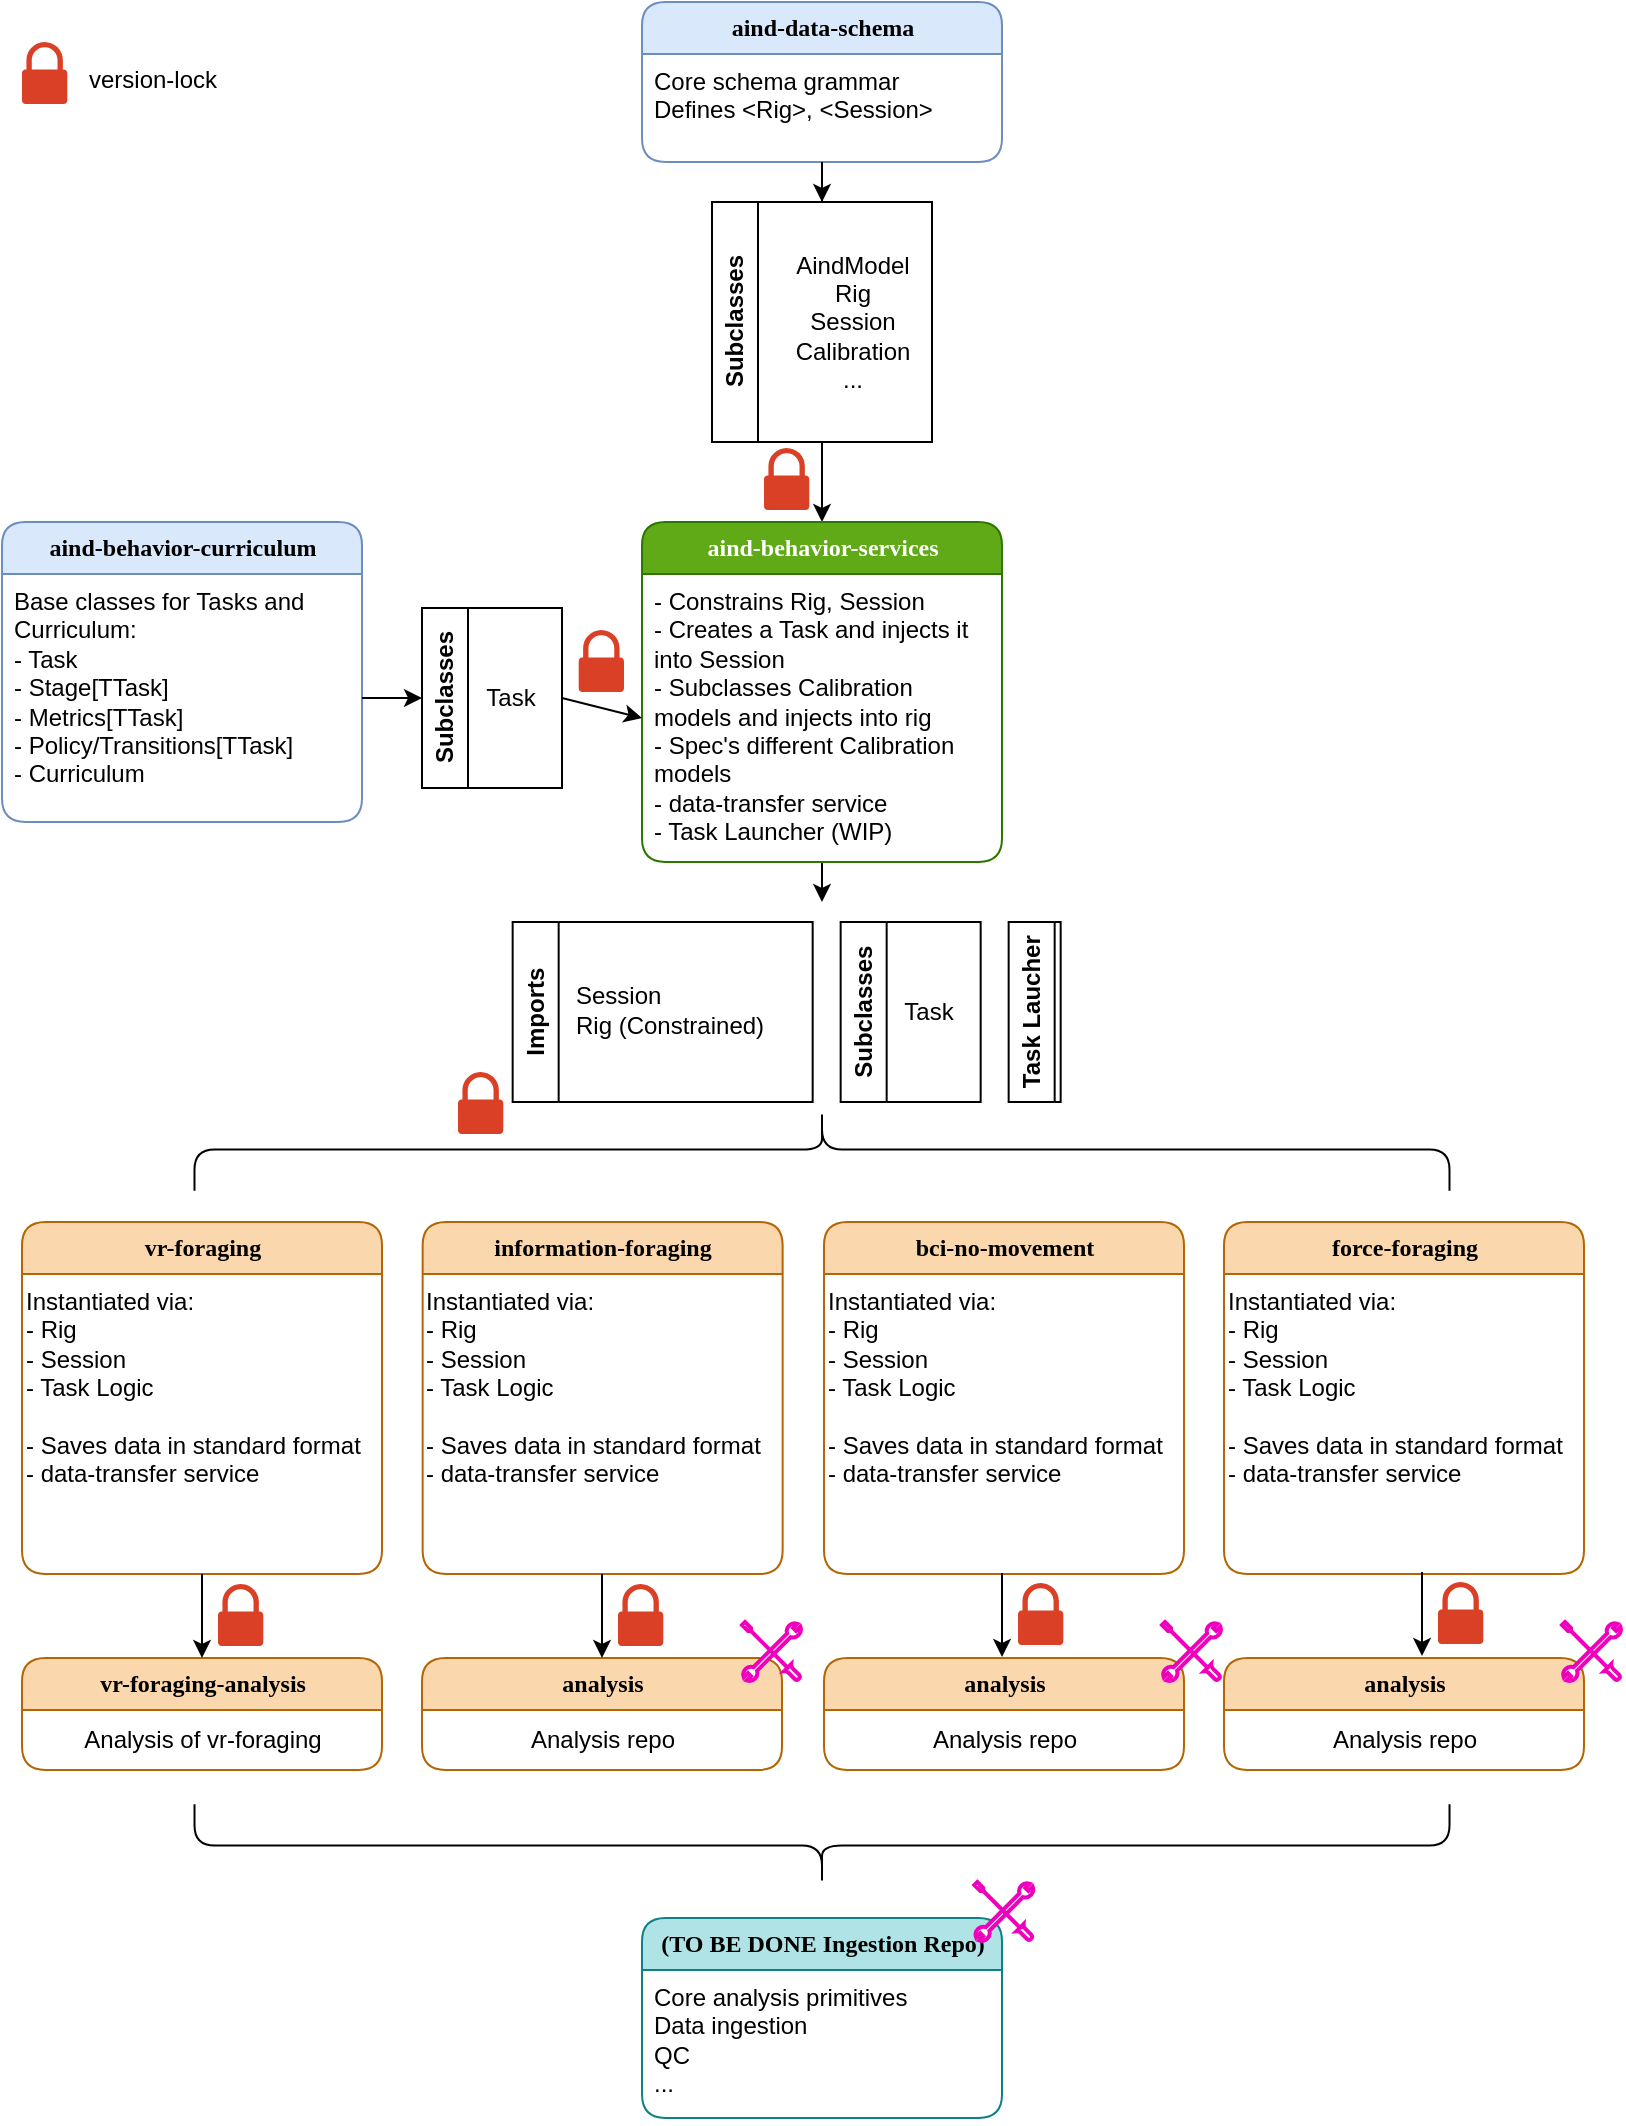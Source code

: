 <mxfile version="24.0.7" type="device">
  <diagram id="C5RBs43oDa-KdzZeNtuy" name="Page-1">
    <mxGraphModel dx="1221" dy="679" grid="1" gridSize="10" guides="1" tooltips="1" connect="1" arrows="1" fold="1" page="1" pageScale="1" pageWidth="827" pageHeight="1169" math="0" shadow="0">
      <root>
        <mxCell id="WIyWlLk6GJQsqaUBKTNV-0" />
        <mxCell id="WIyWlLk6GJQsqaUBKTNV-1" parent="WIyWlLk6GJQsqaUBKTNV-0" />
        <mxCell id="9tKmkYN3VSaNVDcuLfuS-21" style="edgeStyle=orthogonalEdgeStyle;rounded=0;orthogonalLoop=1;jettySize=auto;html=1;entryX=0.5;entryY=0;entryDx=0;entryDy=0;" parent="WIyWlLk6GJQsqaUBKTNV-1" source="9tKmkYN3VSaNVDcuLfuS-33" target="9tKmkYN3VSaNVDcuLfuS-25" edge="1">
          <mxGeometry relative="1" as="geometry">
            <mxPoint x="420" y="222" as="targetPoint" />
          </mxGeometry>
        </mxCell>
        <UserObject label="aind-data-schema" link="https://github.com/AllenNeuralDynamics/aind-data-schema" linkTarget="_blank" id="9tKmkYN3VSaNVDcuLfuS-0">
          <mxCell style="swimlane;fontStyle=1;childLayout=stackLayout;horizontal=1;startSize=26;fillColor=#dae8fc;horizontalStack=0;resizeParent=1;resizeParentMax=0;resizeLast=0;collapsible=1;marginBottom=0;html=1;strokeColor=#6c8ebf;strokeWidth=1;rounded=1;shadow=0;glass=0;fontFamily=Tahoma;fontSize=12;align=center;" parent="WIyWlLk6GJQsqaUBKTNV-1" vertex="1">
            <mxGeometry x="330" y="70" width="180" height="80" as="geometry" />
          </mxCell>
        </UserObject>
        <mxCell id="9tKmkYN3VSaNVDcuLfuS-1" value="Core schema grammar&lt;div&gt;Defines &amp;lt;Rig&amp;gt;, &amp;lt;Session&amp;gt;&lt;/div&gt;" style="text;strokeColor=none;fillColor=none;align=left;verticalAlign=top;spacingLeft=4;spacingRight=4;overflow=hidden;rotatable=0;points=[[0,0.5],[1,0.5]];portConstraint=eastwest;whiteSpace=wrap;html=1;" parent="9tKmkYN3VSaNVDcuLfuS-0" vertex="1">
          <mxGeometry y="26" width="180" height="54" as="geometry" />
        </mxCell>
        <UserObject label="aind-behavior-curriculum" link="https://github.com/AllenNeuralDynamics/aind-behavior-curriculum" id="9tKmkYN3VSaNVDcuLfuS-4">
          <mxCell style="swimlane;fontStyle=1;childLayout=stackLayout;horizontal=1;startSize=26;fillColor=#dae8fc;horizontalStack=0;resizeParent=1;resizeParentMax=0;resizeLast=0;collapsible=1;marginBottom=0;html=1;strokeColor=#6c8ebf;strokeWidth=1;rounded=1;shadow=0;glass=0;fontFamily=Tahoma;fontSize=12;align=center;" parent="WIyWlLk6GJQsqaUBKTNV-1" vertex="1">
            <mxGeometry x="10" y="330" width="180" height="150" as="geometry" />
          </mxCell>
        </UserObject>
        <mxCell id="9tKmkYN3VSaNVDcuLfuS-5" value="Base classes for Tasks and Curriculum:&lt;div&gt;- Task&lt;div&gt;- Stage[T&lt;span style=&quot;background-color: initial;&quot;&gt;Task]&lt;/span&gt;&lt;/div&gt;&lt;div&gt;- Metrics[TTask]&lt;/div&gt;&lt;div&gt;- Policy/Transitions[TTask]&lt;/div&gt;&lt;div&gt;- Curriculum&lt;/div&gt;&lt;div&gt;&lt;div&gt;&lt;br&gt;&lt;/div&gt;&lt;/div&gt;&lt;/div&gt;" style="text;strokeColor=none;fillColor=none;align=left;verticalAlign=top;spacingLeft=4;spacingRight=4;overflow=hidden;rotatable=0;points=[[0,0.5],[1,0.5]];portConstraint=eastwest;whiteSpace=wrap;html=1;imageWidth=46;" parent="9tKmkYN3VSaNVDcuLfuS-4" vertex="1">
          <mxGeometry y="26" width="180" height="124" as="geometry" />
        </mxCell>
        <mxCell id="9tKmkYN3VSaNVDcuLfuS-71" style="edgeStyle=none;rounded=0;orthogonalLoop=1;jettySize=auto;html=1;exitX=0.5;exitY=1;exitDx=0;exitDy=0;" parent="WIyWlLk6GJQsqaUBKTNV-1" source="9tKmkYN3VSaNVDcuLfuS-25" edge="1">
          <mxGeometry relative="1" as="geometry">
            <mxPoint x="420" y="520" as="targetPoint" />
          </mxGeometry>
        </mxCell>
        <UserObject label="aind-behavior-services" link="https://github.com/AllenNeuralDynamics/Aind.Behavior.Services" linkTarget="_blank" id="9tKmkYN3VSaNVDcuLfuS-25">
          <mxCell style="swimlane;fontStyle=1;childLayout=stackLayout;horizontal=1;startSize=26;fillColor=#60a917;horizontalStack=0;resizeParent=1;resizeParentMax=0;resizeLast=0;collapsible=1;marginBottom=0;html=1;strokeColor=#2D7600;strokeWidth=1;rounded=1;shadow=0;glass=0;fontFamily=Tahoma;fontSize=12;align=center;fontColor=#ffffff;" parent="WIyWlLk6GJQsqaUBKTNV-1" vertex="1">
            <mxGeometry x="330" y="330" width="180" height="170" as="geometry" />
          </mxCell>
        </UserObject>
        <mxCell id="9tKmkYN3VSaNVDcuLfuS-26" value="- Constrains Rig, Session&lt;div&gt;- Creates a Task and injects it into Session&lt;/div&gt;&lt;div&gt;- Subclasses Calibration models and injects into rig&lt;/div&gt;&lt;div&gt;- Spec&#39;s different Calibration models&lt;/div&gt;&lt;div&gt;- data-transfer service&lt;/div&gt;&lt;div&gt;- Task Launcher (WIP)&lt;/div&gt;" style="text;strokeColor=none;fillColor=none;align=left;verticalAlign=top;spacingLeft=4;spacingRight=4;overflow=hidden;rotatable=0;points=[[0,0.5],[1,0.5]];portConstraint=eastwest;whiteSpace=wrap;html=1;" parent="9tKmkYN3VSaNVDcuLfuS-25" vertex="1">
          <mxGeometry y="26" width="180" height="144" as="geometry" />
        </mxCell>
        <mxCell id="9tKmkYN3VSaNVDcuLfuS-29" value="" style="sketch=0;pointerEvents=1;shadow=0;dashed=0;html=1;strokeColor=none;labelPosition=center;verticalLabelPosition=bottom;verticalAlign=top;outlineConnect=0;align=center;shape=mxgraph.office.security.lock_protected;fillColor=#DA4026;" parent="WIyWlLk6GJQsqaUBKTNV-1" vertex="1">
          <mxGeometry x="391" y="293" width="22.65" height="31" as="geometry" />
        </mxCell>
        <mxCell id="9tKmkYN3VSaNVDcuLfuS-39" value="" style="edgeStyle=orthogonalEdgeStyle;rounded=0;orthogonalLoop=1;jettySize=auto;html=1;entryX=0.5;entryY=0;entryDx=0;entryDy=0;" parent="WIyWlLk6GJQsqaUBKTNV-1" source="9tKmkYN3VSaNVDcuLfuS-0" target="9tKmkYN3VSaNVDcuLfuS-33" edge="1">
          <mxGeometry relative="1" as="geometry">
            <mxPoint x="420" y="150" as="sourcePoint" />
            <mxPoint x="420" y="330" as="targetPoint" />
          </mxGeometry>
        </mxCell>
        <mxCell id="9tKmkYN3VSaNVDcuLfuS-33" value="Subclasses" style="swimlane;horizontal=0;whiteSpace=wrap;html=1;" parent="WIyWlLk6GJQsqaUBKTNV-1" vertex="1">
          <mxGeometry x="365" y="170" width="110" height="120" as="geometry">
            <mxRectangle x="100" y="400" width="40" height="90" as="alternateBounds" />
          </mxGeometry>
        </mxCell>
        <mxCell id="9tKmkYN3VSaNVDcuLfuS-36" value="AindModel&lt;div&gt;Rig&lt;/div&gt;&lt;div&gt;Session&lt;/div&gt;&lt;div&gt;Calibration&lt;/div&gt;&lt;div&gt;...&lt;/div&gt;" style="text;html=1;align=center;verticalAlign=middle;resizable=0;points=[];autosize=1;strokeColor=none;fillColor=none;" parent="9tKmkYN3VSaNVDcuLfuS-33" vertex="1">
          <mxGeometry x="30" y="15" width="80" height="90" as="geometry" />
        </mxCell>
        <mxCell id="9tKmkYN3VSaNVDcuLfuS-47" style="edgeStyle=none;rounded=0;orthogonalLoop=1;jettySize=auto;html=1;exitX=1;exitY=0.5;exitDx=0;exitDy=0;entryX=0;entryY=0.5;entryDx=0;entryDy=0;" parent="WIyWlLk6GJQsqaUBKTNV-1" source="9tKmkYN3VSaNVDcuLfuS-41" target="9tKmkYN3VSaNVDcuLfuS-26" edge="1">
          <mxGeometry relative="1" as="geometry" />
        </mxCell>
        <mxCell id="9tKmkYN3VSaNVDcuLfuS-41" value="Subclasses" style="swimlane;horizontal=0;whiteSpace=wrap;html=1;" parent="WIyWlLk6GJQsqaUBKTNV-1" vertex="1">
          <mxGeometry x="220" y="373" width="70" height="90" as="geometry">
            <mxRectangle x="100" y="400" width="40" height="90" as="alternateBounds" />
          </mxGeometry>
        </mxCell>
        <mxCell id="9tKmkYN3VSaNVDcuLfuS-42" value="Task" style="text;html=1;align=center;verticalAlign=middle;resizable=0;points=[];autosize=1;strokeColor=none;fillColor=none;" parent="9tKmkYN3VSaNVDcuLfuS-41" vertex="1">
          <mxGeometry x="18.65" y="30" width="50" height="30" as="geometry" />
        </mxCell>
        <mxCell id="9tKmkYN3VSaNVDcuLfuS-46" style="edgeStyle=none;rounded=0;orthogonalLoop=1;jettySize=auto;html=1;exitX=1;exitY=0.5;exitDx=0;exitDy=0;entryX=0;entryY=0.5;entryDx=0;entryDy=0;" parent="WIyWlLk6GJQsqaUBKTNV-1" source="9tKmkYN3VSaNVDcuLfuS-5" target="9tKmkYN3VSaNVDcuLfuS-41" edge="1">
          <mxGeometry relative="1" as="geometry" />
        </mxCell>
        <mxCell id="9tKmkYN3VSaNVDcuLfuS-48" value="" style="sketch=0;pointerEvents=1;shadow=0;dashed=0;html=1;strokeColor=none;labelPosition=center;verticalLabelPosition=bottom;verticalAlign=top;outlineConnect=0;align=center;shape=mxgraph.office.security.lock_protected;fillColor=#DA4026;" parent="WIyWlLk6GJQsqaUBKTNV-1" vertex="1">
          <mxGeometry x="298.35" y="384" width="22.65" height="31" as="geometry" />
        </mxCell>
        <mxCell id="9tKmkYN3VSaNVDcuLfuS-49" value="" style="group" parent="WIyWlLk6GJQsqaUBKTNV-1" connectable="0" vertex="1">
          <mxGeometry x="20" y="90" width="110" height="34" as="geometry" />
        </mxCell>
        <mxCell id="9tKmkYN3VSaNVDcuLfuS-32" value="" style="sketch=0;pointerEvents=1;shadow=0;dashed=0;html=1;strokeColor=none;labelPosition=center;verticalLabelPosition=bottom;verticalAlign=top;outlineConnect=0;align=center;shape=mxgraph.office.security.lock_protected;fillColor=#DA4026;" parent="9tKmkYN3VSaNVDcuLfuS-49" vertex="1">
          <mxGeometry width="22.65" height="31" as="geometry" />
        </mxCell>
        <mxCell id="9tKmkYN3VSaNVDcuLfuS-40" value="version-lock" style="text;html=1;align=center;verticalAlign=middle;resizable=0;points=[];autosize=1;strokeColor=none;fillColor=none;" parent="9tKmkYN3VSaNVDcuLfuS-49" vertex="1">
          <mxGeometry x="20" y="4" width="90" height="30" as="geometry" />
        </mxCell>
        <mxCell id="9tKmkYN3VSaNVDcuLfuS-67" value="" style="group" parent="WIyWlLk6GJQsqaUBKTNV-1" connectable="0" vertex="1">
          <mxGeometry x="265.33" y="530" width="274" height="90" as="geometry" />
        </mxCell>
        <mxCell id="9tKmkYN3VSaNVDcuLfuS-63" value="" style="group" parent="9tKmkYN3VSaNVDcuLfuS-67" connectable="0" vertex="1">
          <mxGeometry width="234" height="90" as="geometry" />
        </mxCell>
        <mxCell id="9tKmkYN3VSaNVDcuLfuS-55" value="Imports" style="swimlane;horizontal=0;whiteSpace=wrap;html=1;startSize=23;" parent="9tKmkYN3VSaNVDcuLfuS-63" vertex="1">
          <mxGeometry width="150" height="90" as="geometry">
            <mxRectangle x="100" y="400" width="40" height="90" as="alternateBounds" />
          </mxGeometry>
        </mxCell>
        <mxCell id="9tKmkYN3VSaNVDcuLfuS-59" value="Session&lt;div&gt;Rig (Constrained)&lt;/div&gt;" style="text;html=1;align=left;verticalAlign=middle;resizable=0;points=[];autosize=1;strokeColor=none;fillColor=none;" parent="9tKmkYN3VSaNVDcuLfuS-55" vertex="1">
          <mxGeometry x="30" y="24" width="120" height="40" as="geometry" />
        </mxCell>
        <mxCell id="9tKmkYN3VSaNVDcuLfuS-61" value="Subclasses" style="swimlane;horizontal=0;whiteSpace=wrap;html=1;" parent="9tKmkYN3VSaNVDcuLfuS-63" vertex="1">
          <mxGeometry x="164" width="70" height="90" as="geometry">
            <mxRectangle x="100" y="400" width="40" height="90" as="alternateBounds" />
          </mxGeometry>
        </mxCell>
        <mxCell id="9tKmkYN3VSaNVDcuLfuS-62" value="Task" style="text;html=1;align=center;verticalAlign=middle;resizable=0;points=[];autosize=1;strokeColor=none;fillColor=none;" parent="9tKmkYN3VSaNVDcuLfuS-61" vertex="1">
          <mxGeometry x="18.65" y="30" width="50" height="30" as="geometry" />
        </mxCell>
        <mxCell id="9tKmkYN3VSaNVDcuLfuS-65" value="Task Laucher" style="swimlane;horizontal=0;whiteSpace=wrap;html=1;" parent="9tKmkYN3VSaNVDcuLfuS-67" vertex="1">
          <mxGeometry x="248" width="26" height="90" as="geometry">
            <mxRectangle x="100" y="400" width="40" height="90" as="alternateBounds" />
          </mxGeometry>
        </mxCell>
        <mxCell id="9tKmkYN3VSaNVDcuLfuS-79" value="" style="group" parent="WIyWlLk6GJQsqaUBKTNV-1" connectable="0" vertex="1">
          <mxGeometry x="20" y="680" width="781" height="176" as="geometry" />
        </mxCell>
        <UserObject label="vr-foraging" link="https://github.com/AllenNeuralDynamics/Aind.Behavior.Services" linkTarget="_blank" id="9tKmkYN3VSaNVDcuLfuS-53">
          <mxCell style="swimlane;fontStyle=1;childLayout=stackLayout;horizontal=1;startSize=26;fillColor=#fad7ac;horizontalStack=0;resizeParent=1;resizeParentMax=0;resizeLast=0;collapsible=1;marginBottom=0;html=1;strokeColor=#b46504;strokeWidth=1;rounded=1;shadow=0;glass=0;fontFamily=Tahoma;fontSize=12;align=center;" parent="9tKmkYN3VSaNVDcuLfuS-79" vertex="1">
            <mxGeometry width="180" height="176" as="geometry" />
          </mxCell>
        </UserObject>
        <mxCell id="9tKmkYN3VSaNVDcuLfuS-64" value="Instantiated via:&lt;div&gt;- Rig&lt;/div&gt;&lt;div&gt;- Session&lt;/div&gt;&lt;div&gt;- Task Logic&lt;/div&gt;&lt;div&gt;&lt;br&gt;&lt;/div&gt;&lt;div&gt;- Saves data in standard format&lt;/div&gt;&lt;div&gt;- data-transfer service&lt;/div&gt;" style="text;whiteSpace=wrap;html=1;" parent="9tKmkYN3VSaNVDcuLfuS-53" vertex="1">
          <mxGeometry y="26" width="180" height="150" as="geometry" />
        </mxCell>
        <UserObject label="information-foraging" link="https://github.com/AllenNeuralDynamics/Aind.Behavior.Services" linkTarget="_blank" id="9tKmkYN3VSaNVDcuLfuS-72">
          <mxCell style="swimlane;fontStyle=1;childLayout=stackLayout;horizontal=1;startSize=26;fillColor=#fad7ac;horizontalStack=0;resizeParent=1;resizeParentMax=0;resizeLast=0;collapsible=1;marginBottom=0;html=1;strokeColor=#b46504;strokeWidth=1;rounded=1;shadow=0;glass=0;fontFamily=Tahoma;fontSize=12;align=center;" parent="9tKmkYN3VSaNVDcuLfuS-79" vertex="1">
            <mxGeometry x="200.32" width="180" height="176" as="geometry" />
          </mxCell>
        </UserObject>
        <mxCell id="9tKmkYN3VSaNVDcuLfuS-73" value="Instantiated via:&lt;div&gt;- Rig&lt;/div&gt;&lt;div&gt;- Session&lt;/div&gt;&lt;div&gt;- Task Logic&lt;/div&gt;&lt;div&gt;&lt;br&gt;&lt;/div&gt;&lt;div&gt;- Saves data in standard format&lt;/div&gt;&lt;div&gt;- data-transfer service&lt;/div&gt;" style="text;whiteSpace=wrap;html=1;" parent="9tKmkYN3VSaNVDcuLfuS-72" vertex="1">
          <mxGeometry y="26" width="180" height="150" as="geometry" />
        </mxCell>
        <UserObject label="bci-no-movement" link="https://github.com/AllenNeuralDynamics/Aind.Behavior.Services" linkTarget="_blank" id="9tKmkYN3VSaNVDcuLfuS-74">
          <mxCell style="swimlane;fontStyle=1;childLayout=stackLayout;horizontal=1;startSize=26;fillColor=#fad7ac;horizontalStack=0;resizeParent=1;resizeParentMax=0;resizeLast=0;collapsible=1;marginBottom=0;html=1;strokeColor=#b46504;strokeWidth=1;rounded=1;shadow=0;glass=0;fontFamily=Tahoma;fontSize=12;align=center;" parent="9tKmkYN3VSaNVDcuLfuS-79" vertex="1">
            <mxGeometry x="401" width="180" height="176" as="geometry" />
          </mxCell>
        </UserObject>
        <mxCell id="9tKmkYN3VSaNVDcuLfuS-75" value="Instantiated via:&lt;div&gt;- Rig&lt;/div&gt;&lt;div&gt;- Session&lt;/div&gt;&lt;div&gt;- Task Logic&lt;/div&gt;&lt;div&gt;&lt;br&gt;&lt;/div&gt;&lt;div&gt;- Saves data in standard format&lt;/div&gt;&lt;div&gt;- data-transfer service&lt;/div&gt;" style="text;whiteSpace=wrap;html=1;" parent="9tKmkYN3VSaNVDcuLfuS-74" vertex="1">
          <mxGeometry y="26" width="180" height="150" as="geometry" />
        </mxCell>
        <UserObject label="force-foraging" link="https://github.com/AllenNeuralDynamics/Aind.Behavior.Services" linkTarget="_blank" id="9tKmkYN3VSaNVDcuLfuS-77">
          <mxCell style="swimlane;fontStyle=1;childLayout=stackLayout;horizontal=1;startSize=26;fillColor=#fad7ac;horizontalStack=0;resizeParent=1;resizeParentMax=0;resizeLast=0;collapsible=1;marginBottom=0;html=1;strokeColor=#b46504;strokeWidth=1;rounded=1;shadow=0;glass=0;fontFamily=Tahoma;fontSize=12;align=center;" parent="9tKmkYN3VSaNVDcuLfuS-79" vertex="1">
            <mxGeometry x="601" width="180" height="176" as="geometry" />
          </mxCell>
        </UserObject>
        <mxCell id="9tKmkYN3VSaNVDcuLfuS-78" value="Instantiated via:&lt;div&gt;- Rig&lt;/div&gt;&lt;div&gt;- Session&lt;/div&gt;&lt;div&gt;- Task Logic&lt;/div&gt;&lt;div&gt;&lt;br&gt;&lt;/div&gt;&lt;div&gt;- Saves data in standard format&lt;/div&gt;&lt;div&gt;- data-transfer service&lt;/div&gt;" style="text;whiteSpace=wrap;html=1;" parent="9tKmkYN3VSaNVDcuLfuS-77" vertex="1">
          <mxGeometry y="26" width="180" height="150" as="geometry" />
        </mxCell>
        <mxCell id="9tKmkYN3VSaNVDcuLfuS-82" value="" style="shape=curlyBracket;whiteSpace=wrap;html=1;rounded=1;labelPosition=left;verticalLabelPosition=middle;align=right;verticalAlign=middle;rotation=90;size=0.5;" parent="WIyWlLk6GJQsqaUBKTNV-1" vertex="1">
          <mxGeometry x="399.37" y="330" width="41.25" height="627.5" as="geometry" />
        </mxCell>
        <UserObject label="vr-foraging-analysis" link="https://github.com/AllenNeuralDynamics/Aind.Behavior.Services" linkTarget="_blank" id="9tKmkYN3VSaNVDcuLfuS-85">
          <mxCell style="swimlane;fontStyle=1;childLayout=stackLayout;horizontal=1;startSize=26;fillColor=#fad7ac;horizontalStack=0;resizeParent=1;resizeParentMax=0;resizeLast=0;collapsible=1;marginBottom=0;html=1;strokeColor=#b46504;strokeWidth=1;rounded=1;shadow=0;glass=0;fontFamily=Tahoma;fontSize=12;align=center;" parent="WIyWlLk6GJQsqaUBKTNV-1" vertex="1">
            <mxGeometry x="20" y="898" width="180" height="56" as="geometry" />
          </mxCell>
        </UserObject>
        <mxCell id="9tKmkYN3VSaNVDcuLfuS-87" value="Analysis of vr-foraging" style="text;html=1;align=center;verticalAlign=middle;resizable=0;points=[];autosize=1;strokeColor=none;fillColor=none;" parent="9tKmkYN3VSaNVDcuLfuS-85" vertex="1">
          <mxGeometry y="26" width="180" height="30" as="geometry" />
        </mxCell>
        <UserObject label="(TO BE DONE Ingestion Repo)" link="https://github.com/AllenNeuralDynamics/Aind.Behavior.Services" linkTarget="_blank" id="9tKmkYN3VSaNVDcuLfuS-89">
          <mxCell style="swimlane;fontStyle=1;childLayout=stackLayout;horizontal=1;startSize=26;fillColor=#b0e3e6;horizontalStack=0;resizeParent=1;resizeParentMax=0;resizeLast=0;collapsible=1;marginBottom=0;html=1;strokeColor=#0e8088;strokeWidth=1;rounded=1;shadow=0;glass=0;fontFamily=Tahoma;fontSize=12;align=center;" parent="WIyWlLk6GJQsqaUBKTNV-1" vertex="1">
            <mxGeometry x="330.01" y="1028" width="180" height="100" as="geometry" />
          </mxCell>
        </UserObject>
        <mxCell id="9tKmkYN3VSaNVDcuLfuS-90" value="Core analysis primitives&lt;div&gt;Data ingestion&lt;/div&gt;&lt;div&gt;QC&lt;/div&gt;&lt;div&gt;...&lt;/div&gt;" style="text;strokeColor=none;fillColor=none;align=left;verticalAlign=top;spacingLeft=4;spacingRight=4;overflow=hidden;rotatable=0;points=[[0,0.5],[1,0.5]];portConstraint=eastwest;whiteSpace=wrap;html=1;" parent="9tKmkYN3VSaNVDcuLfuS-89" vertex="1">
          <mxGeometry y="26" width="180" height="74" as="geometry" />
        </mxCell>
        <mxCell id="9tKmkYN3VSaNVDcuLfuS-91" style="edgeStyle=none;rounded=0;orthogonalLoop=1;jettySize=auto;html=1;exitX=0.5;exitY=1;exitDx=0;exitDy=0;entryX=0.5;entryY=0;entryDx=0;entryDy=0;" parent="WIyWlLk6GJQsqaUBKTNV-1" source="9tKmkYN3VSaNVDcuLfuS-64" target="9tKmkYN3VSaNVDcuLfuS-85" edge="1">
          <mxGeometry relative="1" as="geometry" />
        </mxCell>
        <mxCell id="9tKmkYN3VSaNVDcuLfuS-92" value="" style="shape=curlyBracket;whiteSpace=wrap;html=1;rounded=1;labelPosition=left;verticalLabelPosition=middle;align=right;verticalAlign=middle;rotation=-90;size=0.5;" parent="WIyWlLk6GJQsqaUBKTNV-1" vertex="1">
          <mxGeometry x="399.38" y="678" width="41.25" height="627.5" as="geometry" />
        </mxCell>
        <mxCell id="9tKmkYN3VSaNVDcuLfuS-93" value="" style="sketch=0;pointerEvents=1;shadow=0;dashed=0;html=1;strokeColor=none;labelPosition=center;verticalLabelPosition=bottom;verticalAlign=top;outlineConnect=0;align=center;shape=mxgraph.office.security.lock_protected;fillColor=#DA4026;" parent="WIyWlLk6GJQsqaUBKTNV-1" vertex="1">
          <mxGeometry x="238.0" y="605" width="22.65" height="31" as="geometry" />
        </mxCell>
        <mxCell id="9tKmkYN3VSaNVDcuLfuS-94" value="" style="sketch=0;pointerEvents=1;shadow=0;dashed=0;html=1;strokeColor=none;labelPosition=center;verticalLabelPosition=bottom;verticalAlign=top;outlineConnect=0;align=center;shape=mxgraph.office.security.lock_protected;fillColor=#DA4026;" parent="WIyWlLk6GJQsqaUBKTNV-1" vertex="1">
          <mxGeometry x="118.0" y="861" width="22.65" height="31" as="geometry" />
        </mxCell>
        <UserObject label="analysis" link="https://github.com/AllenNeuralDynamics/Aind.Behavior.Services" linkTarget="_blank" id="9tKmkYN3VSaNVDcuLfuS-95">
          <mxCell style="swimlane;fontStyle=1;childLayout=stackLayout;horizontal=1;startSize=26;fillColor=#fad7ac;horizontalStack=0;resizeParent=1;resizeParentMax=0;resizeLast=0;collapsible=1;marginBottom=0;html=1;strokeColor=#b46504;strokeWidth=1;rounded=1;shadow=0;glass=0;fontFamily=Tahoma;fontSize=12;align=center;" parent="WIyWlLk6GJQsqaUBKTNV-1" vertex="1">
            <mxGeometry x="220" y="898" width="180" height="56" as="geometry" />
          </mxCell>
        </UserObject>
        <mxCell id="9tKmkYN3VSaNVDcuLfuS-96" value="Analysis repo" style="text;html=1;align=center;verticalAlign=middle;resizable=0;points=[];autosize=1;strokeColor=none;fillColor=none;" parent="9tKmkYN3VSaNVDcuLfuS-95" vertex="1">
          <mxGeometry y="26" width="180" height="30" as="geometry" />
        </mxCell>
        <UserObject label="analysis" link="https://github.com/AllenNeuralDynamics/Aind.Behavior.Services" linkTarget="_blank" id="9tKmkYN3VSaNVDcuLfuS-97">
          <mxCell style="swimlane;fontStyle=1;childLayout=stackLayout;horizontal=1;startSize=26;fillColor=#fad7ac;horizontalStack=0;resizeParent=1;resizeParentMax=0;resizeLast=0;collapsible=1;marginBottom=0;html=1;strokeColor=#b46504;strokeWidth=1;rounded=1;shadow=0;glass=0;fontFamily=Tahoma;fontSize=12;align=center;" parent="WIyWlLk6GJQsqaUBKTNV-1" vertex="1">
            <mxGeometry x="421" y="898" width="180" height="56" as="geometry" />
          </mxCell>
        </UserObject>
        <mxCell id="9tKmkYN3VSaNVDcuLfuS-98" value="Analysis repo" style="text;html=1;align=center;verticalAlign=middle;resizable=0;points=[];autosize=1;strokeColor=none;fillColor=none;" parent="9tKmkYN3VSaNVDcuLfuS-97" vertex="1">
          <mxGeometry y="26" width="180" height="30" as="geometry" />
        </mxCell>
        <UserObject label="analysis" link="https://github.com/AllenNeuralDynamics/Aind.Behavior.Services" linkTarget="_blank" id="9tKmkYN3VSaNVDcuLfuS-99">
          <mxCell style="swimlane;fontStyle=1;childLayout=stackLayout;horizontal=1;startSize=26;fillColor=#fad7ac;horizontalStack=0;resizeParent=1;resizeParentMax=0;resizeLast=0;collapsible=1;marginBottom=0;html=1;strokeColor=#b46504;strokeWidth=1;rounded=1;shadow=0;glass=0;fontFamily=Tahoma;fontSize=12;align=center;" parent="WIyWlLk6GJQsqaUBKTNV-1" vertex="1">
            <mxGeometry x="621" y="898" width="180" height="56" as="geometry" />
          </mxCell>
        </UserObject>
        <mxCell id="9tKmkYN3VSaNVDcuLfuS-100" value="Analysis repo" style="text;html=1;align=center;verticalAlign=middle;resizable=0;points=[];autosize=1;strokeColor=none;fillColor=none;" parent="9tKmkYN3VSaNVDcuLfuS-99" vertex="1">
          <mxGeometry y="26" width="180" height="30" as="geometry" />
        </mxCell>
        <mxCell id="9tKmkYN3VSaNVDcuLfuS-101" value="" style="html=1;verticalLabelPosition=bottom;align=center;labelBackgroundColor=#ffffff;verticalAlign=top;strokeWidth=2;strokeColor=#f000bc;shadow=0;dashed=0;shape=mxgraph.ios7.icons.tools;pointerEvents=1" parent="WIyWlLk6GJQsqaUBKTNV-1" vertex="1">
          <mxGeometry x="380" y="880" width="29.7" height="29.7" as="geometry" />
        </mxCell>
        <mxCell id="9tKmkYN3VSaNVDcuLfuS-102" value="" style="html=1;verticalLabelPosition=bottom;align=center;labelBackgroundColor=#ffffff;verticalAlign=top;strokeWidth=2;strokeColor=#f000bc;shadow=0;dashed=0;shape=mxgraph.ios7.icons.tools;pointerEvents=1" parent="WIyWlLk6GJQsqaUBKTNV-1" vertex="1">
          <mxGeometry x="496.15" y="1010" width="29.7" height="29.7" as="geometry" />
        </mxCell>
        <mxCell id="9tKmkYN3VSaNVDcuLfuS-103" value="" style="html=1;verticalLabelPosition=bottom;align=center;labelBackgroundColor=#ffffff;verticalAlign=top;strokeWidth=2;strokeColor=#f000bc;shadow=0;dashed=0;shape=mxgraph.ios7.icons.tools;pointerEvents=1" parent="WIyWlLk6GJQsqaUBKTNV-1" vertex="1">
          <mxGeometry x="590" y="880" width="29.7" height="29.7" as="geometry" />
        </mxCell>
        <mxCell id="9tKmkYN3VSaNVDcuLfuS-104" value="" style="html=1;verticalLabelPosition=bottom;align=center;labelBackgroundColor=#ffffff;verticalAlign=top;strokeWidth=2;strokeColor=#f000bc;shadow=0;dashed=0;shape=mxgraph.ios7.icons.tools;pointerEvents=1" parent="WIyWlLk6GJQsqaUBKTNV-1" vertex="1">
          <mxGeometry x="790" y="880" width="29.7" height="29.7" as="geometry" />
        </mxCell>
        <mxCell id="9tKmkYN3VSaNVDcuLfuS-105" style="edgeStyle=none;rounded=0;orthogonalLoop=1;jettySize=auto;html=1;exitX=0.5;exitY=1;exitDx=0;exitDy=0;entryX=0.5;entryY=0;entryDx=0;entryDy=0;" parent="WIyWlLk6GJQsqaUBKTNV-1" edge="1">
          <mxGeometry relative="1" as="geometry">
            <mxPoint x="310" y="856" as="sourcePoint" />
            <mxPoint x="310" y="898" as="targetPoint" />
          </mxGeometry>
        </mxCell>
        <mxCell id="9tKmkYN3VSaNVDcuLfuS-106" value="" style="sketch=0;pointerEvents=1;shadow=0;dashed=0;html=1;strokeColor=none;labelPosition=center;verticalLabelPosition=bottom;verticalAlign=top;outlineConnect=0;align=center;shape=mxgraph.office.security.lock_protected;fillColor=#DA4026;" parent="WIyWlLk6GJQsqaUBKTNV-1" vertex="1">
          <mxGeometry x="318" y="861" width="22.65" height="31" as="geometry" />
        </mxCell>
        <mxCell id="9tKmkYN3VSaNVDcuLfuS-107" style="edgeStyle=none;rounded=0;orthogonalLoop=1;jettySize=auto;html=1;exitX=0.5;exitY=1;exitDx=0;exitDy=0;entryX=0.5;entryY=0;entryDx=0;entryDy=0;" parent="WIyWlLk6GJQsqaUBKTNV-1" edge="1">
          <mxGeometry relative="1" as="geometry">
            <mxPoint x="510.01" y="855.5" as="sourcePoint" />
            <mxPoint x="510.01" y="897.5" as="targetPoint" />
          </mxGeometry>
        </mxCell>
        <mxCell id="9tKmkYN3VSaNVDcuLfuS-108" value="" style="sketch=0;pointerEvents=1;shadow=0;dashed=0;html=1;strokeColor=none;labelPosition=center;verticalLabelPosition=bottom;verticalAlign=top;outlineConnect=0;align=center;shape=mxgraph.office.security.lock_protected;fillColor=#DA4026;" parent="WIyWlLk6GJQsqaUBKTNV-1" vertex="1">
          <mxGeometry x="518.01" y="860.5" width="22.65" height="31" as="geometry" />
        </mxCell>
        <mxCell id="9tKmkYN3VSaNVDcuLfuS-110" style="edgeStyle=none;rounded=0;orthogonalLoop=1;jettySize=auto;html=1;exitX=0.5;exitY=1;exitDx=0;exitDy=0;entryX=0.5;entryY=0;entryDx=0;entryDy=0;" parent="WIyWlLk6GJQsqaUBKTNV-1" edge="1">
          <mxGeometry relative="1" as="geometry">
            <mxPoint x="720" y="855" as="sourcePoint" />
            <mxPoint x="720" y="897" as="targetPoint" />
          </mxGeometry>
        </mxCell>
        <mxCell id="9tKmkYN3VSaNVDcuLfuS-111" value="" style="sketch=0;pointerEvents=1;shadow=0;dashed=0;html=1;strokeColor=none;labelPosition=center;verticalLabelPosition=bottom;verticalAlign=top;outlineConnect=0;align=center;shape=mxgraph.office.security.lock_protected;fillColor=#DA4026;" parent="WIyWlLk6GJQsqaUBKTNV-1" vertex="1">
          <mxGeometry x="728" y="860" width="22.65" height="31" as="geometry" />
        </mxCell>
      </root>
    </mxGraphModel>
  </diagram>
</mxfile>
